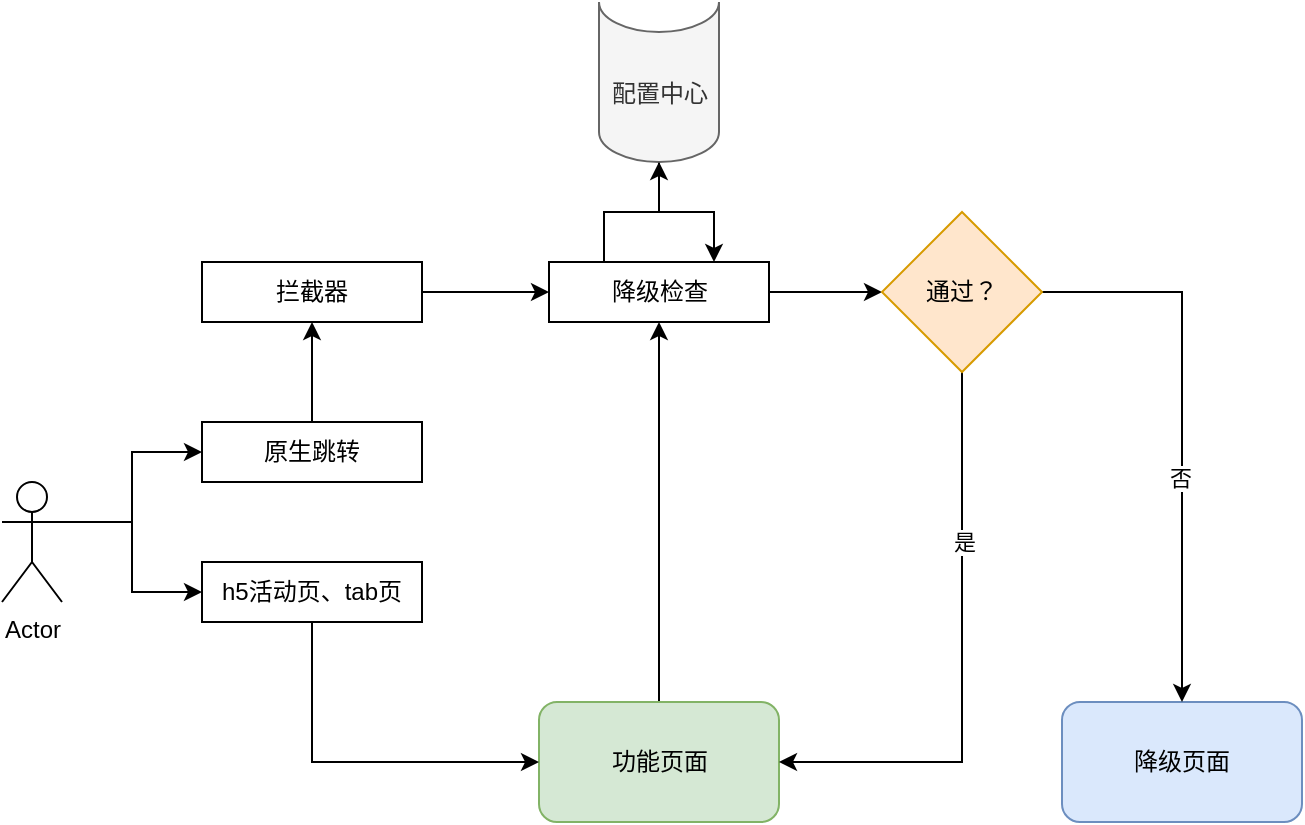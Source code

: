 <mxfile version="21.6.1" type="github">
  <diagram name="第 1 页" id="DPFTvWVqV_GQy59hADpS">
    <mxGraphModel dx="1306" dy="774" grid="1" gridSize="10" guides="1" tooltips="1" connect="1" arrows="1" fold="1" page="1" pageScale="1" pageWidth="827" pageHeight="1169" math="0" shadow="0">
      <root>
        <mxCell id="0" />
        <mxCell id="1" parent="0" />
        <mxCell id="xax-CZJjK8qX0Dn-KPKN-53" style="edgeStyle=orthogonalEdgeStyle;rounded=0;orthogonalLoop=1;jettySize=auto;html=1;exitX=0.5;exitY=0;exitDx=0;exitDy=0;entryX=0.5;entryY=1;entryDx=0;entryDy=0;" edge="1" parent="1" source="xax-CZJjK8qX0Dn-KPKN-1" target="xax-CZJjK8qX0Dn-KPKN-15">
          <mxGeometry relative="1" as="geometry" />
        </mxCell>
        <mxCell id="xax-CZJjK8qX0Dn-KPKN-1" value="功能页面" style="rounded=1;whiteSpace=wrap;html=1;fillColor=#d5e8d4;strokeColor=#82b366;" vertex="1" parent="1">
          <mxGeometry x="298.5" y="360" width="120" height="60" as="geometry" />
        </mxCell>
        <mxCell id="xax-CZJjK8qX0Dn-KPKN-42" style="edgeStyle=orthogonalEdgeStyle;rounded=0;orthogonalLoop=1;jettySize=auto;html=1;exitX=1;exitY=0.333;exitDx=0;exitDy=0;exitPerimeter=0;entryX=0;entryY=0.5;entryDx=0;entryDy=0;" edge="1" parent="1" source="xax-CZJjK8qX0Dn-KPKN-2" target="xax-CZJjK8qX0Dn-KPKN-40">
          <mxGeometry relative="1" as="geometry" />
        </mxCell>
        <mxCell id="xax-CZJjK8qX0Dn-KPKN-43" style="edgeStyle=orthogonalEdgeStyle;rounded=0;orthogonalLoop=1;jettySize=auto;html=1;exitX=1;exitY=0.333;exitDx=0;exitDy=0;exitPerimeter=0;" edge="1" parent="1" source="xax-CZJjK8qX0Dn-KPKN-2" target="xax-CZJjK8qX0Dn-KPKN-41">
          <mxGeometry relative="1" as="geometry" />
        </mxCell>
        <mxCell id="xax-CZJjK8qX0Dn-KPKN-2" value="Actor" style="shape=umlActor;verticalLabelPosition=bottom;verticalAlign=top;html=1;outlineConnect=0;" vertex="1" parent="1">
          <mxGeometry x="30" y="250" width="30" height="60" as="geometry" />
        </mxCell>
        <mxCell id="xax-CZJjK8qX0Dn-KPKN-27" style="edgeStyle=orthogonalEdgeStyle;rounded=0;orthogonalLoop=1;jettySize=auto;html=1;exitX=1;exitY=0.5;exitDx=0;exitDy=0;entryX=0;entryY=0.5;entryDx=0;entryDy=0;" edge="1" parent="1" source="xax-CZJjK8qX0Dn-KPKN-3" target="xax-CZJjK8qX0Dn-KPKN-15">
          <mxGeometry relative="1" as="geometry" />
        </mxCell>
        <mxCell id="xax-CZJjK8qX0Dn-KPKN-3" value="拦截器" style="rounded=0;whiteSpace=wrap;html=1;" vertex="1" parent="1">
          <mxGeometry x="130" y="140" width="110" height="30" as="geometry" />
        </mxCell>
        <mxCell id="xax-CZJjK8qX0Dn-KPKN-22" style="edgeStyle=orthogonalEdgeStyle;rounded=0;orthogonalLoop=1;jettySize=auto;html=1;exitX=0.5;exitY=1;exitDx=0;exitDy=0;exitPerimeter=0;entryX=0.75;entryY=0;entryDx=0;entryDy=0;" edge="1" parent="1" source="xax-CZJjK8qX0Dn-KPKN-7" target="xax-CZJjK8qX0Dn-KPKN-15">
          <mxGeometry relative="1" as="geometry" />
        </mxCell>
        <mxCell id="xax-CZJjK8qX0Dn-KPKN-7" value="配置中心" style="shape=cylinder3;whiteSpace=wrap;html=1;boundedLbl=1;backgroundOutline=1;size=15;lid=0;fillColor=#f5f5f5;fontColor=#333333;strokeColor=#666666;" vertex="1" parent="1">
          <mxGeometry x="328.5" y="10" width="60" height="80" as="geometry" />
        </mxCell>
        <mxCell id="xax-CZJjK8qX0Dn-KPKN-21" style="edgeStyle=orthogonalEdgeStyle;rounded=0;orthogonalLoop=1;jettySize=auto;html=1;exitX=0.25;exitY=0;exitDx=0;exitDy=0;" edge="1" parent="1" source="xax-CZJjK8qX0Dn-KPKN-15" target="xax-CZJjK8qX0Dn-KPKN-7">
          <mxGeometry relative="1" as="geometry" />
        </mxCell>
        <mxCell id="xax-CZJjK8qX0Dn-KPKN-33" style="edgeStyle=orthogonalEdgeStyle;rounded=0;orthogonalLoop=1;jettySize=auto;html=1;exitX=1;exitY=0.5;exitDx=0;exitDy=0;entryX=0;entryY=0.5;entryDx=0;entryDy=0;" edge="1" parent="1" source="xax-CZJjK8qX0Dn-KPKN-15" target="xax-CZJjK8qX0Dn-KPKN-32">
          <mxGeometry relative="1" as="geometry" />
        </mxCell>
        <mxCell id="xax-CZJjK8qX0Dn-KPKN-15" value="降级检查" style="rounded=0;whiteSpace=wrap;html=1;" vertex="1" parent="1">
          <mxGeometry x="303.5" y="140" width="110" height="30" as="geometry" />
        </mxCell>
        <mxCell id="xax-CZJjK8qX0Dn-KPKN-30" value="降级页面" style="rounded=1;whiteSpace=wrap;html=1;fillColor=#dae8fc;strokeColor=#6c8ebf;" vertex="1" parent="1">
          <mxGeometry x="560" y="360" width="120" height="60" as="geometry" />
        </mxCell>
        <mxCell id="xax-CZJjK8qX0Dn-KPKN-34" style="edgeStyle=orthogonalEdgeStyle;rounded=0;orthogonalLoop=1;jettySize=auto;html=1;exitX=1;exitY=0.5;exitDx=0;exitDy=0;" edge="1" parent="1" source="xax-CZJjK8qX0Dn-KPKN-32" target="xax-CZJjK8qX0Dn-KPKN-30">
          <mxGeometry relative="1" as="geometry" />
        </mxCell>
        <mxCell id="xax-CZJjK8qX0Dn-KPKN-35" value="否" style="edgeLabel;html=1;align=center;verticalAlign=middle;resizable=0;points=[];" vertex="1" connectable="0" parent="xax-CZJjK8qX0Dn-KPKN-34">
          <mxGeometry x="0.183" y="-1" relative="1" as="geometry">
            <mxPoint as="offset" />
          </mxGeometry>
        </mxCell>
        <mxCell id="xax-CZJjK8qX0Dn-KPKN-36" style="edgeStyle=orthogonalEdgeStyle;rounded=0;orthogonalLoop=1;jettySize=auto;html=1;exitX=0.5;exitY=1;exitDx=0;exitDy=0;entryX=1;entryY=0.5;entryDx=0;entryDy=0;" edge="1" parent="1" source="xax-CZJjK8qX0Dn-KPKN-32" target="xax-CZJjK8qX0Dn-KPKN-1">
          <mxGeometry relative="1" as="geometry" />
        </mxCell>
        <mxCell id="xax-CZJjK8qX0Dn-KPKN-37" value="是" style="edgeLabel;html=1;align=center;verticalAlign=middle;resizable=0;points=[];" vertex="1" connectable="0" parent="xax-CZJjK8qX0Dn-KPKN-36">
          <mxGeometry x="-0.406" y="1" relative="1" as="geometry">
            <mxPoint as="offset" />
          </mxGeometry>
        </mxCell>
        <mxCell id="xax-CZJjK8qX0Dn-KPKN-32" value="通过？" style="rhombus;whiteSpace=wrap;html=1;fillColor=#ffe6cc;strokeColor=#d79b00;" vertex="1" parent="1">
          <mxGeometry x="470" y="115" width="80" height="80" as="geometry" />
        </mxCell>
        <mxCell id="xax-CZJjK8qX0Dn-KPKN-44" style="edgeStyle=orthogonalEdgeStyle;rounded=0;orthogonalLoop=1;jettySize=auto;html=1;exitX=0.5;exitY=0;exitDx=0;exitDy=0;entryX=0.5;entryY=1;entryDx=0;entryDy=0;" edge="1" parent="1" source="xax-CZJjK8qX0Dn-KPKN-40" target="xax-CZJjK8qX0Dn-KPKN-3">
          <mxGeometry relative="1" as="geometry" />
        </mxCell>
        <mxCell id="xax-CZJjK8qX0Dn-KPKN-40" value="原生跳转" style="rounded=0;whiteSpace=wrap;html=1;" vertex="1" parent="1">
          <mxGeometry x="130" y="220" width="110" height="30" as="geometry" />
        </mxCell>
        <mxCell id="xax-CZJjK8qX0Dn-KPKN-45" style="edgeStyle=orthogonalEdgeStyle;rounded=0;orthogonalLoop=1;jettySize=auto;html=1;exitX=0.5;exitY=1;exitDx=0;exitDy=0;entryX=0;entryY=0.5;entryDx=0;entryDy=0;" edge="1" parent="1" source="xax-CZJjK8qX0Dn-KPKN-41" target="xax-CZJjK8qX0Dn-KPKN-1">
          <mxGeometry relative="1" as="geometry" />
        </mxCell>
        <mxCell id="xax-CZJjK8qX0Dn-KPKN-41" value="h5活动页、tab页" style="rounded=0;whiteSpace=wrap;html=1;" vertex="1" parent="1">
          <mxGeometry x="130" y="290" width="110" height="30" as="geometry" />
        </mxCell>
      </root>
    </mxGraphModel>
  </diagram>
</mxfile>
